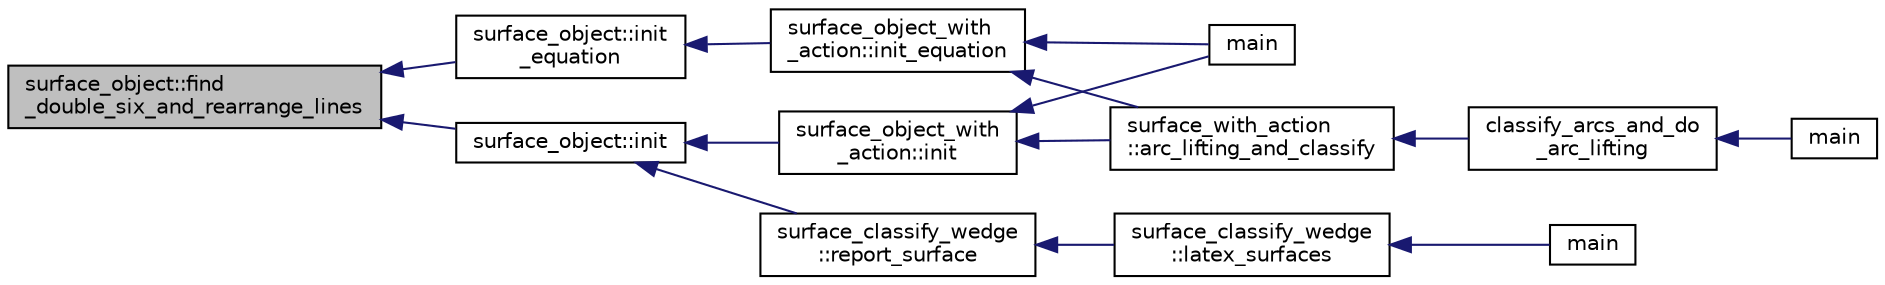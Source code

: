 digraph "surface_object::find_double_six_and_rearrange_lines"
{
  edge [fontname="Helvetica",fontsize="10",labelfontname="Helvetica",labelfontsize="10"];
  node [fontname="Helvetica",fontsize="10",shape=record];
  rankdir="LR";
  Node839 [label="surface_object::find\l_double_six_and_rearrange_lines",height=0.2,width=0.4,color="black", fillcolor="grey75", style="filled", fontcolor="black"];
  Node839 -> Node840 [dir="back",color="midnightblue",fontsize="10",style="solid",fontname="Helvetica"];
  Node840 [label="surface_object::init\l_equation",height=0.2,width=0.4,color="black", fillcolor="white", style="filled",URL="$df/df8/classsurface__object.html#afd4f4d1accbf361897374bd18d571913"];
  Node840 -> Node841 [dir="back",color="midnightblue",fontsize="10",style="solid",fontname="Helvetica"];
  Node841 [label="surface_object_with\l_action::init_equation",height=0.2,width=0.4,color="black", fillcolor="white", style="filled",URL="$db/d28/classsurface__object__with__action.html#a310ce4189e50545dd67fa3652b8fd160"];
  Node841 -> Node842 [dir="back",color="midnightblue",fontsize="10",style="solid",fontname="Helvetica"];
  Node842 [label="main",height=0.2,width=0.4,color="black", fillcolor="white", style="filled",URL="$d2/dfa/create__surface__main_8_c.html#a217dbf8b442f20279ea00b898af96f52"];
  Node841 -> Node843 [dir="back",color="midnightblue",fontsize="10",style="solid",fontname="Helvetica"];
  Node843 [label="surface_with_action\l::arc_lifting_and_classify",height=0.2,width=0.4,color="black", fillcolor="white", style="filled",URL="$d8/df9/classsurface__with__action.html#a62a3948f830c59e09ef94937650a07a4"];
  Node843 -> Node844 [dir="back",color="midnightblue",fontsize="10",style="solid",fontname="Helvetica"];
  Node844 [label="classify_arcs_and_do\l_arc_lifting",height=0.2,width=0.4,color="black", fillcolor="white", style="filled",URL="$d6/dc3/arc__lifting__main_8_c.html#afdd7be16f16b8c71e9a72fe5f6a0b59c"];
  Node844 -> Node845 [dir="back",color="midnightblue",fontsize="10",style="solid",fontname="Helvetica"];
  Node845 [label="main",height=0.2,width=0.4,color="black", fillcolor="white", style="filled",URL="$d6/dc3/arc__lifting__main_8_c.html#a217dbf8b442f20279ea00b898af96f52"];
  Node839 -> Node846 [dir="back",color="midnightblue",fontsize="10",style="solid",fontname="Helvetica"];
  Node846 [label="surface_object::init",height=0.2,width=0.4,color="black", fillcolor="white", style="filled",URL="$df/df8/classsurface__object.html#ae51d9ac0a3853bc07908ac48ffa6e0d2"];
  Node846 -> Node847 [dir="back",color="midnightblue",fontsize="10",style="solid",fontname="Helvetica"];
  Node847 [label="surface_classify_wedge\l::report_surface",height=0.2,width=0.4,color="black", fillcolor="white", style="filled",URL="$d7/d5c/classsurface__classify__wedge.html#ad577d435c4726d0a35c10b2f8d4ed00c"];
  Node847 -> Node848 [dir="back",color="midnightblue",fontsize="10",style="solid",fontname="Helvetica"];
  Node848 [label="surface_classify_wedge\l::latex_surfaces",height=0.2,width=0.4,color="black", fillcolor="white", style="filled",URL="$d7/d5c/classsurface__classify__wedge.html#a5698763ece48d6f0a605527ca62429c5"];
  Node848 -> Node849 [dir="back",color="midnightblue",fontsize="10",style="solid",fontname="Helvetica"];
  Node849 [label="main",height=0.2,width=0.4,color="black", fillcolor="white", style="filled",URL="$df/df8/surface__classify_8_c.html#a217dbf8b442f20279ea00b898af96f52"];
  Node846 -> Node850 [dir="back",color="midnightblue",fontsize="10",style="solid",fontname="Helvetica"];
  Node850 [label="surface_object_with\l_action::init",height=0.2,width=0.4,color="black", fillcolor="white", style="filled",URL="$db/d28/classsurface__object__with__action.html#a65085da19618def3909b0f4bc27cba8a"];
  Node850 -> Node842 [dir="back",color="midnightblue",fontsize="10",style="solid",fontname="Helvetica"];
  Node850 -> Node843 [dir="back",color="midnightblue",fontsize="10",style="solid",fontname="Helvetica"];
}
